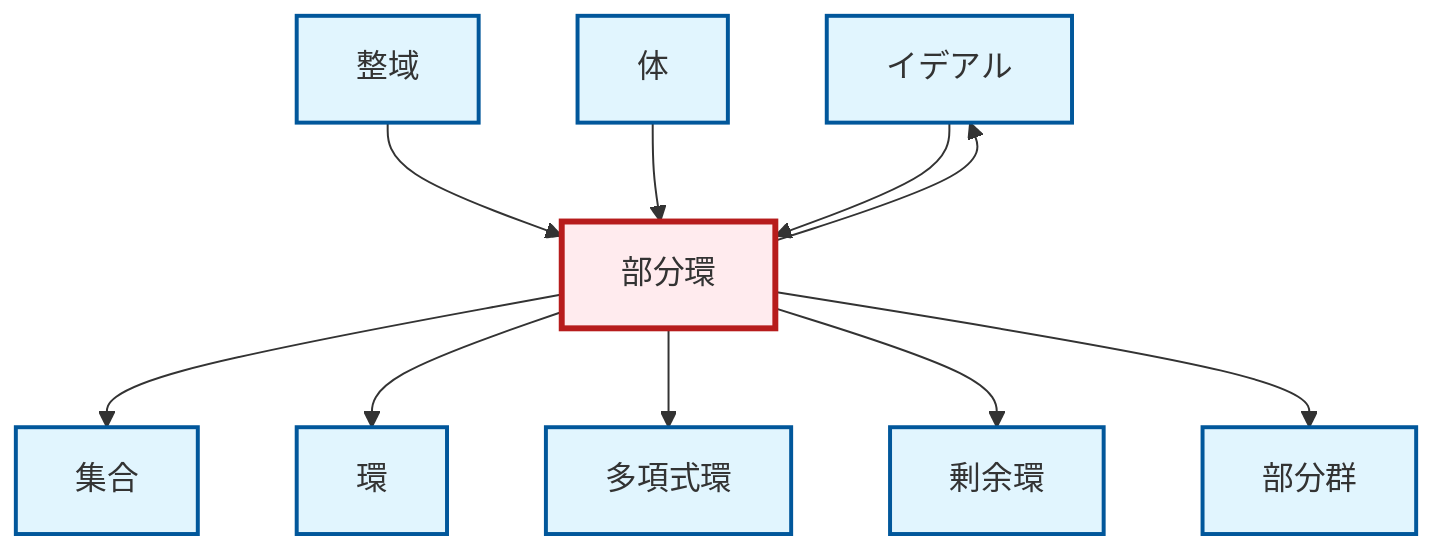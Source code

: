 graph TD
    classDef definition fill:#e1f5fe,stroke:#01579b,stroke-width:2px
    classDef theorem fill:#f3e5f5,stroke:#4a148c,stroke-width:2px
    classDef axiom fill:#fff3e0,stroke:#e65100,stroke-width:2px
    classDef example fill:#e8f5e9,stroke:#1b5e20,stroke-width:2px
    classDef current fill:#ffebee,stroke:#b71c1c,stroke-width:3px
    def-quotient-ring["剰余環"]:::definition
    def-subgroup["部分群"]:::definition
    def-ring["環"]:::definition
    def-polynomial-ring["多項式環"]:::definition
    def-ideal["イデアル"]:::definition
    def-integral-domain["整域"]:::definition
    def-field["体"]:::definition
    def-set["集合"]:::definition
    def-subring["部分環"]:::definition
    def-integral-domain --> def-subring
    def-field --> def-subring
    def-subring --> def-set
    def-subring --> def-ring
    def-subring --> def-ideal
    def-subring --> def-polynomial-ring
    def-subring --> def-quotient-ring
    def-ideal --> def-subring
    def-subring --> def-subgroup
    class def-subring current